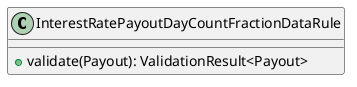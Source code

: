 @startuml

    class InterestRatePayoutDayCountFractionDataRule [[InterestRatePayoutDayCountFractionDataRule.html]] {
        +validate(Payout): ValidationResult<Payout>
    }

@enduml
